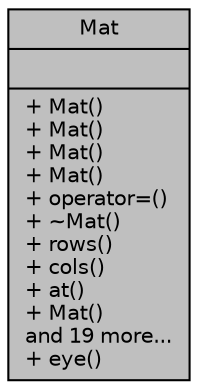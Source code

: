 digraph "Mat"
{
 // INTERACTIVE_SVG=YES
 // LATEX_PDF_SIZE
  edge [fontname="Helvetica",fontsize="10",labelfontname="Helvetica",labelfontsize="10"];
  node [fontname="Helvetica",fontsize="10",shape=record];
  Node1 [label="{Mat\n||+ Mat()\l+ Mat()\l+ Mat()\l+ Mat()\l+ operator=()\l+ ~Mat()\l+ rows()\l+ cols()\l+ at()\l+ Mat()\land 19 more...\l+ eye()\l}",height=0.2,width=0.4,color="black", fillcolor="grey75", style="filled", fontcolor="black",tooltip=" "];
}
